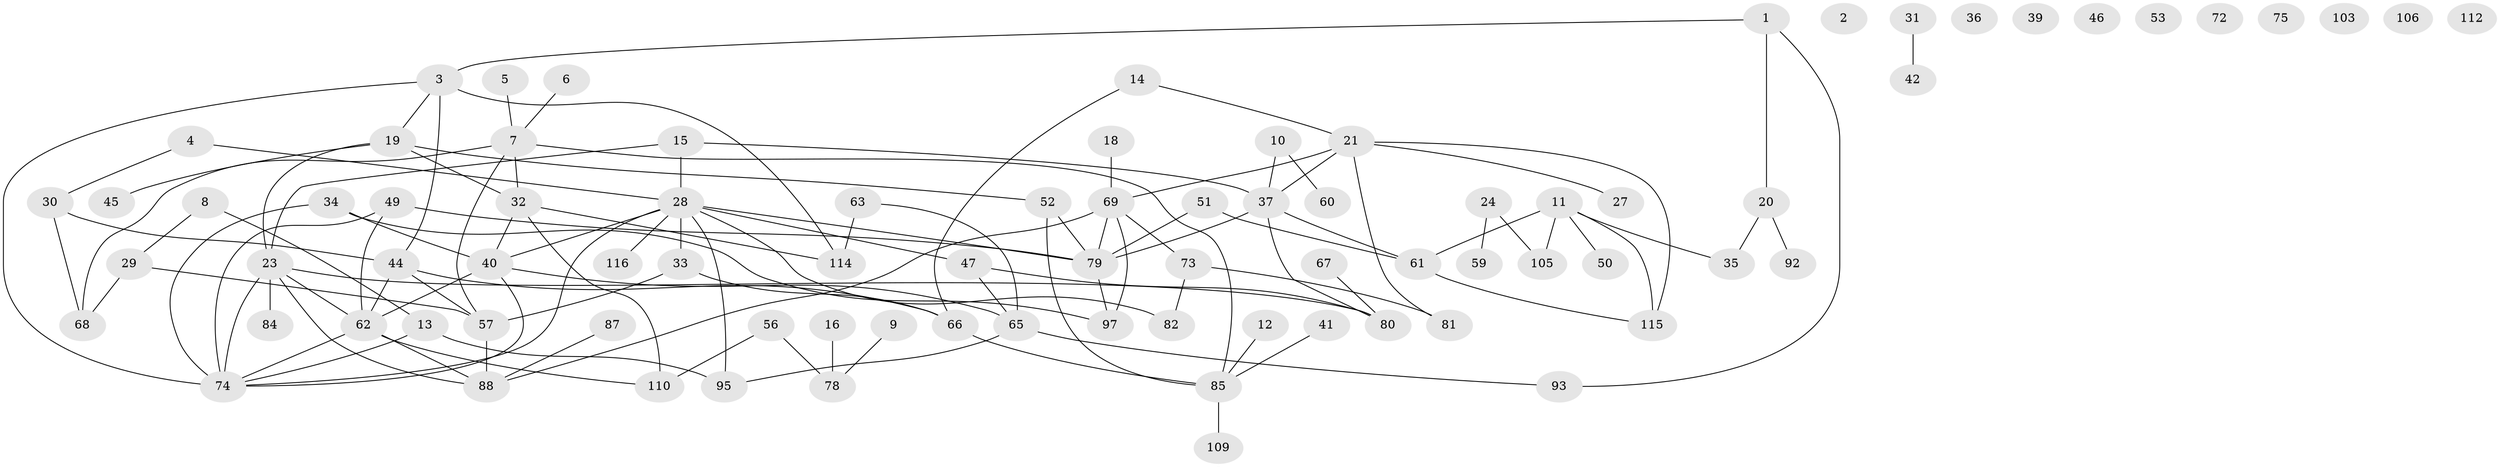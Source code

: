 // Generated by graph-tools (version 1.1) at 2025/23/03/03/25 07:23:25]
// undirected, 84 vertices, 115 edges
graph export_dot {
graph [start="1"]
  node [color=gray90,style=filled];
  1 [super="+118"];
  2;
  3 [super="+25"];
  4;
  5;
  6;
  7 [super="+99"];
  8;
  9;
  10 [super="+76"];
  11 [super="+22"];
  12;
  13 [super="+17"];
  14 [super="+58"];
  15;
  16;
  18;
  19 [super="+38"];
  20 [super="+26"];
  21 [super="+104"];
  23 [super="+71"];
  24;
  27;
  28 [super="+64"];
  29;
  30 [super="+100"];
  31;
  32 [super="+54"];
  33 [super="+43"];
  34 [super="+48"];
  35 [super="+98"];
  36;
  37 [super="+55"];
  39;
  40;
  41;
  42;
  44;
  45;
  46;
  47 [super="+77"];
  49;
  50;
  51;
  52;
  53;
  56;
  57 [super="+94"];
  59;
  60;
  61 [super="+83"];
  62 [super="+117"];
  63;
  65 [super="+86"];
  66 [super="+96"];
  67;
  68 [super="+89"];
  69 [super="+70"];
  72;
  73;
  74 [super="+90"];
  75;
  78 [super="+107"];
  79 [super="+113"];
  80 [super="+91"];
  81;
  82;
  84;
  85 [super="+102"];
  87;
  88 [super="+101"];
  92;
  93;
  95;
  97;
  103;
  105 [super="+108"];
  106;
  109;
  110 [super="+111"];
  112;
  114;
  115;
  116;
  1 -- 3;
  1 -- 20;
  1 -- 93;
  3 -- 44;
  3 -- 114;
  3 -- 74;
  3 -- 19;
  4 -- 28;
  4 -- 30;
  5 -- 7;
  6 -- 7;
  7 -- 68;
  7 -- 32;
  7 -- 85;
  7 -- 57;
  8 -- 13;
  8 -- 29;
  9 -- 78;
  10 -- 60;
  10 -- 37;
  11 -- 50;
  11 -- 115;
  11 -- 61;
  11 -- 35;
  11 -- 105;
  12 -- 85;
  13 -- 74;
  13 -- 95;
  14 -- 21;
  14 -- 66;
  15 -- 23;
  15 -- 28;
  15 -- 37;
  16 -- 78;
  18 -- 69;
  19 -- 45;
  19 -- 32;
  19 -- 52;
  19 -- 23;
  20 -- 92;
  20 -- 35;
  21 -- 27;
  21 -- 37;
  21 -- 81;
  21 -- 115;
  21 -- 69;
  23 -- 84;
  23 -- 80;
  23 -- 74 [weight=2];
  23 -- 62;
  23 -- 88;
  24 -- 59;
  24 -- 105;
  28 -- 33;
  28 -- 40;
  28 -- 82;
  28 -- 95;
  28 -- 116;
  28 -- 74;
  28 -- 47;
  28 -- 79;
  29 -- 57;
  29 -- 68;
  30 -- 44;
  30 -- 68;
  31 -- 42;
  32 -- 40;
  32 -- 114;
  32 -- 110;
  33 -- 66;
  33 -- 57;
  34 -- 40;
  34 -- 97;
  34 -- 74;
  37 -- 61;
  37 -- 79;
  37 -- 80;
  40 -- 65;
  40 -- 74;
  40 -- 62;
  41 -- 85;
  44 -- 62;
  44 -- 57;
  44 -- 66;
  47 -- 80;
  47 -- 65;
  49 -- 74;
  49 -- 79;
  49 -- 62;
  51 -- 61;
  51 -- 79;
  52 -- 85;
  52 -- 79;
  56 -- 78;
  56 -- 110;
  57 -- 88;
  61 -- 115;
  62 -- 110;
  62 -- 74;
  62 -- 88;
  63 -- 114;
  63 -- 65;
  65 -- 95;
  65 -- 93;
  66 -- 85;
  67 -- 80;
  69 -- 97;
  69 -- 88;
  69 -- 73;
  69 -- 79;
  73 -- 81;
  73 -- 82;
  79 -- 97;
  85 -- 109;
  87 -- 88;
}
